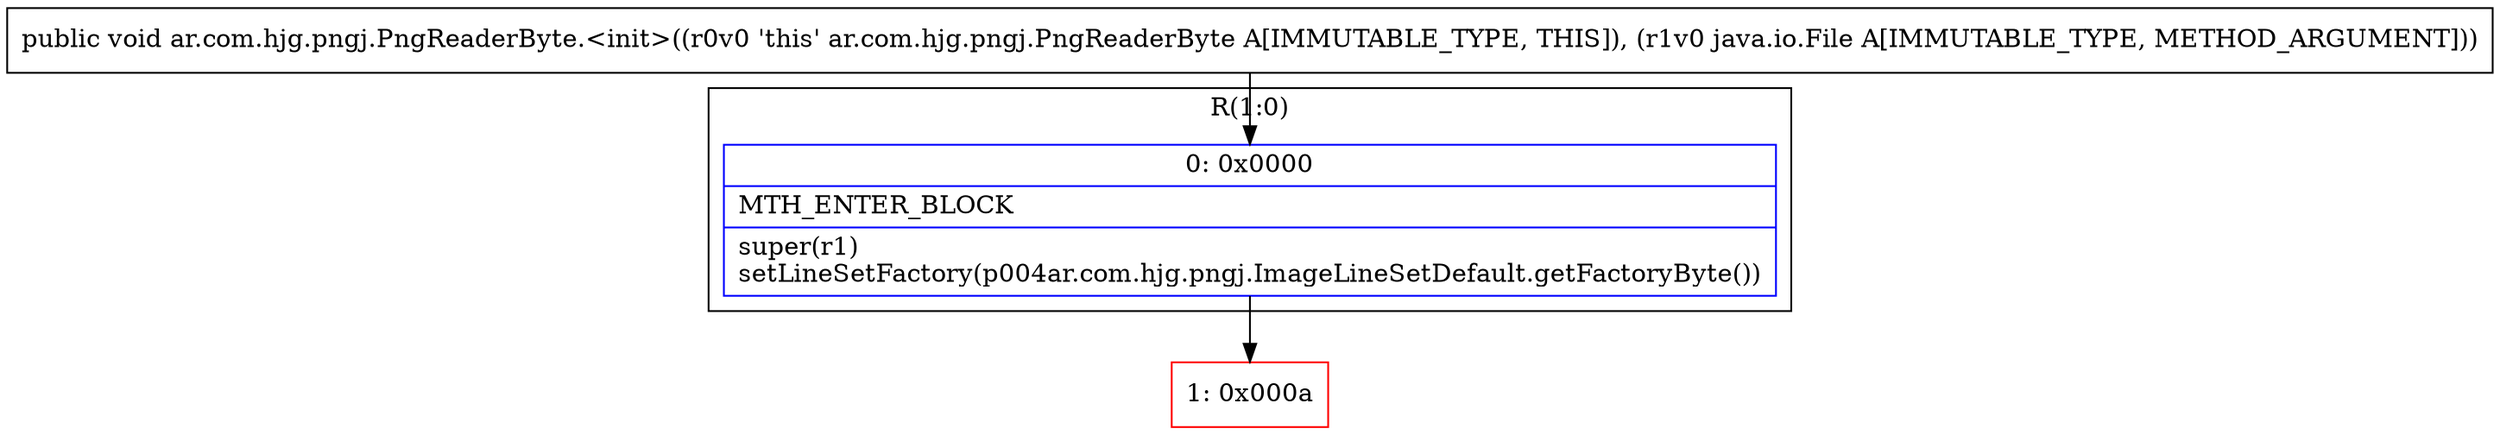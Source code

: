 digraph "CFG forar.com.hjg.pngj.PngReaderByte.\<init\>(Ljava\/io\/File;)V" {
subgraph cluster_Region_21721483 {
label = "R(1:0)";
node [shape=record,color=blue];
Node_0 [shape=record,label="{0\:\ 0x0000|MTH_ENTER_BLOCK\l|super(r1)\lsetLineSetFactory(p004ar.com.hjg.pngj.ImageLineSetDefault.getFactoryByte())\l}"];
}
Node_1 [shape=record,color=red,label="{1\:\ 0x000a}"];
MethodNode[shape=record,label="{public void ar.com.hjg.pngj.PngReaderByte.\<init\>((r0v0 'this' ar.com.hjg.pngj.PngReaderByte A[IMMUTABLE_TYPE, THIS]), (r1v0 java.io.File A[IMMUTABLE_TYPE, METHOD_ARGUMENT])) }"];
MethodNode -> Node_0;
Node_0 -> Node_1;
}

